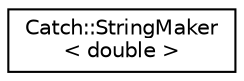 digraph "Graphical Class Hierarchy"
{
  edge [fontname="Helvetica",fontsize="10",labelfontname="Helvetica",labelfontsize="10"];
  node [fontname="Helvetica",fontsize="10",shape=record];
  rankdir="LR";
  Node0 [label="Catch::StringMaker\l\< double \>",height=0.2,width=0.4,color="black", fillcolor="white", style="filled",URL="$structCatch_1_1StringMaker_3_01double_01_4.html"];
}
